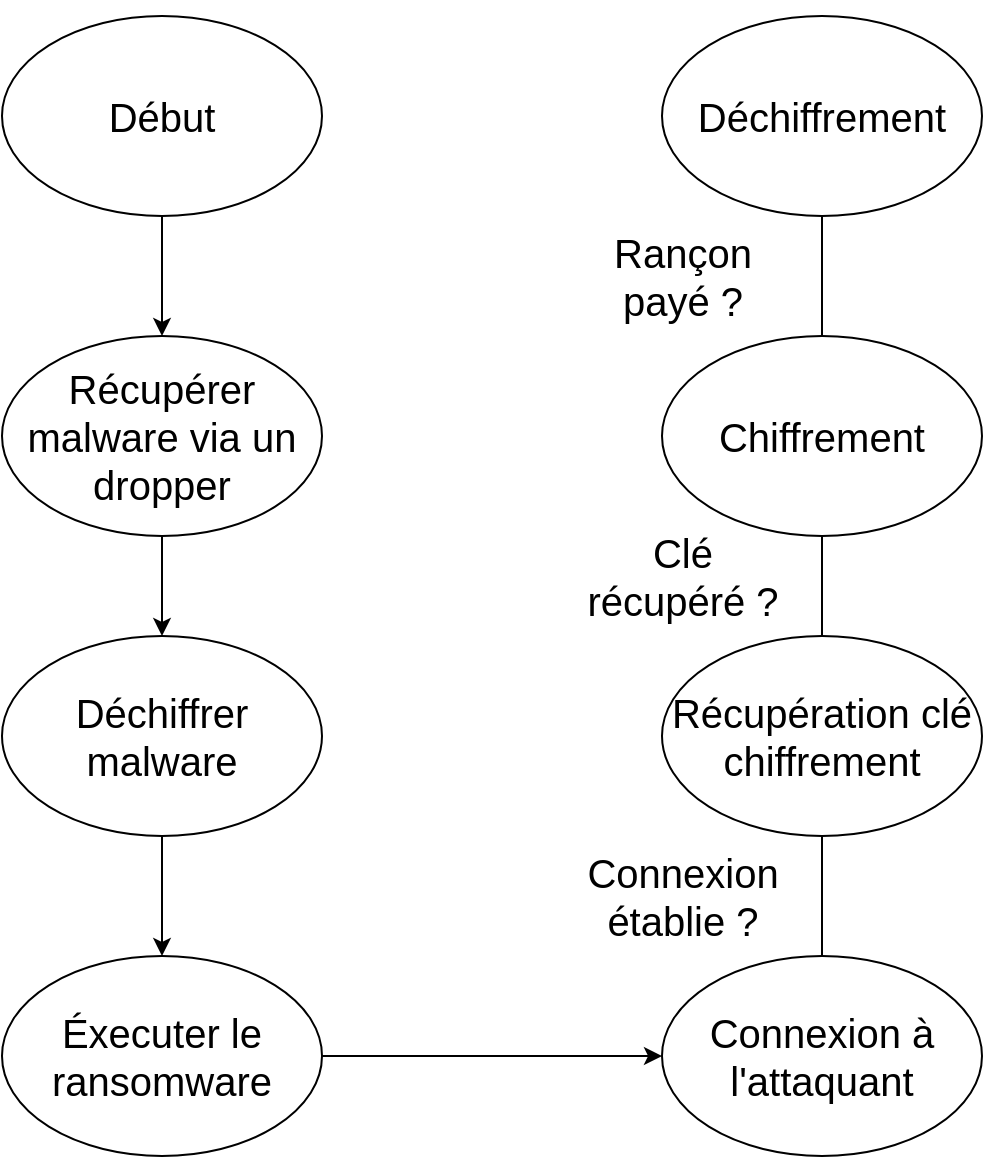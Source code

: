 <mxfile>
    <diagram id="J4XuC1SZbNevRb4Ly1Nk" name="Page-1">
        <mxGraphModel dx="567" dy="1723" grid="1" gridSize="10" guides="1" tooltips="1" connect="1" arrows="1" fold="1" page="1" pageScale="1" pageWidth="1169" pageHeight="827" math="0" shadow="0">
            <root>
                <mxCell id="0"/>
                <mxCell id="1" parent="0"/>
                <mxCell id="14" style="edgeStyle=none;html=1;entryX=0.5;entryY=0;entryDx=0;entryDy=0;" parent="1" source="2" target="13" edge="1">
                    <mxGeometry relative="1" as="geometry"/>
                </mxCell>
                <mxCell id="2" value="&lt;font style=&quot;font-size: 20px;&quot;&gt;Début&lt;/font&gt;" style="ellipse;whiteSpace=wrap;html=1;" parent="1" vertex="1">
                    <mxGeometry x="480" y="-370" width="160" height="100" as="geometry"/>
                </mxCell>
                <mxCell id="8" value="Connexion&lt;br&gt;établie ?" style="edgeStyle=none;html=1;entryX=0.5;entryY=0;entryDx=0;entryDy=0;fontSize=20;" parent="1" source="5" target="7" edge="1">
                    <mxGeometry x="-0.625" y="70" relative="1" as="geometry">
                        <mxPoint as="offset"/>
                    </mxGeometry>
                </mxCell>
                <mxCell id="5" value="&lt;font style=&quot;font-size: 20px;&quot;&gt;Connexion à&lt;br&gt;l'attaquant&lt;br&gt;&lt;/font&gt;" style="ellipse;whiteSpace=wrap;html=1;" parent="1" vertex="1">
                    <mxGeometry x="810" y="100" width="160" height="100" as="geometry"/>
                </mxCell>
                <mxCell id="10" value="Clé&lt;br&gt;récupéré ?" style="edgeStyle=none;html=1;entryX=0.5;entryY=0;entryDx=0;entryDy=0;fontSize=20;" parent="1" source="7" target="9" edge="1">
                    <mxGeometry x="-0.6" y="70" relative="1" as="geometry">
                        <mxPoint as="offset"/>
                    </mxGeometry>
                </mxCell>
                <mxCell id="7" value="&lt;font style=&quot;font-size: 20px;&quot;&gt;Récupération clé&lt;br&gt;chiffrement&lt;br&gt;&lt;/font&gt;" style="ellipse;whiteSpace=wrap;html=1;" parent="1" vertex="1">
                    <mxGeometry x="810" y="-60" width="160" height="100" as="geometry"/>
                </mxCell>
                <mxCell id="12" value="Rançon&lt;br&gt;payé ?" style="edgeStyle=none;html=1;entryX=0.5;entryY=0;entryDx=0;entryDy=0;fontSize=20;" parent="1" source="9" target="11" edge="1">
                    <mxGeometry x="-0.625" y="70" relative="1" as="geometry">
                        <mxPoint as="offset"/>
                    </mxGeometry>
                </mxCell>
                <mxCell id="9" value="&lt;font style=&quot;font-size: 20px;&quot;&gt;Chiffrement&lt;br&gt;&lt;/font&gt;" style="ellipse;whiteSpace=wrap;html=1;" parent="1" vertex="1">
                    <mxGeometry x="810" y="-210" width="160" height="100" as="geometry"/>
                </mxCell>
                <mxCell id="11" value="&lt;font style=&quot;font-size: 20px;&quot;&gt;Déchiffrement&lt;br&gt;&lt;/font&gt;" style="ellipse;whiteSpace=wrap;html=1;" parent="1" vertex="1">
                    <mxGeometry x="810" y="-370" width="160" height="100" as="geometry"/>
                </mxCell>
                <mxCell id="16" style="edgeStyle=none;html=1;entryX=0.5;entryY=0;entryDx=0;entryDy=0;" parent="1" source="13" target="15" edge="1">
                    <mxGeometry relative="1" as="geometry"/>
                </mxCell>
                <mxCell id="13" value="&lt;font style=&quot;font-size: 20px;&quot;&gt;Récupérer malware via un dropper&lt;/font&gt;" style="ellipse;whiteSpace=wrap;html=1;" parent="1" vertex="1">
                    <mxGeometry x="480" y="-210" width="160" height="100" as="geometry"/>
                </mxCell>
                <mxCell id="19" style="edgeStyle=none;html=1;entryX=0.5;entryY=0;entryDx=0;entryDy=0;" parent="1" source="15" target="17" edge="1">
                    <mxGeometry relative="1" as="geometry"/>
                </mxCell>
                <mxCell id="15" value="&lt;font style=&quot;font-size: 20px;&quot;&gt;Déchiffrer malware&lt;/font&gt;" style="ellipse;whiteSpace=wrap;html=1;" parent="1" vertex="1">
                    <mxGeometry x="480" y="-60" width="160" height="100" as="geometry"/>
                </mxCell>
                <mxCell id="21" style="edgeStyle=none;html=1;entryX=0;entryY=0.5;entryDx=0;entryDy=0;" parent="1" source="17" target="5" edge="1">
                    <mxGeometry relative="1" as="geometry"/>
                </mxCell>
                <mxCell id="17" value="&lt;font style=&quot;font-size: 20px;&quot;&gt;Éxecuter le&lt;br&gt;ransomware&lt;br&gt;&lt;/font&gt;" style="ellipse;whiteSpace=wrap;html=1;" parent="1" vertex="1">
                    <mxGeometry x="480" y="100" width="160" height="100" as="geometry"/>
                </mxCell>
            </root>
        </mxGraphModel>
    </diagram>
</mxfile>